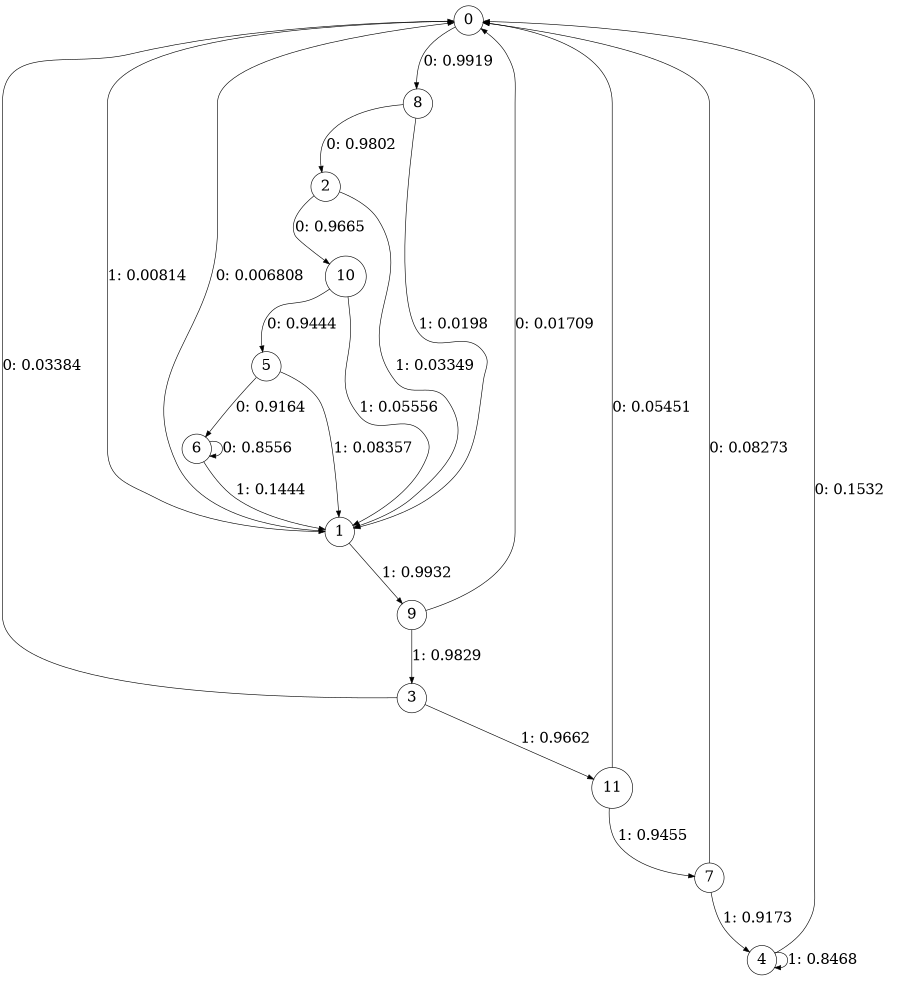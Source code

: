 digraph "ch1source_phase3_L6" {
size = "6,8.5";
ratio = "fill";
node [shape = circle];
node [fontsize = 24];
edge [fontsize = 24];
0 -> 8 [label = "0: 0.9919   "];
0 -> 1 [label = "1: 0.00814  "];
1 -> 0 [label = "0: 0.006808  "];
1 -> 9 [label = "1: 0.9932   "];
2 -> 10 [label = "0: 0.9665   "];
2 -> 1 [label = "1: 0.03349  "];
3 -> 0 [label = "0: 0.03384  "];
3 -> 11 [label = "1: 0.9662   "];
4 -> 0 [label = "0: 0.1532   "];
4 -> 4 [label = "1: 0.8468   "];
5 -> 6 [label = "0: 0.9164   "];
5 -> 1 [label = "1: 0.08357  "];
6 -> 6 [label = "0: 0.8556   "];
6 -> 1 [label = "1: 0.1444   "];
7 -> 0 [label = "0: 0.08273  "];
7 -> 4 [label = "1: 0.9173   "];
8 -> 2 [label = "0: 0.9802   "];
8 -> 1 [label = "1: 0.0198   "];
9 -> 0 [label = "0: 0.01709  "];
9 -> 3 [label = "1: 0.9829   "];
10 -> 5 [label = "0: 0.9444   "];
10 -> 1 [label = "1: 0.05556  "];
11 -> 0 [label = "0: 0.05451  "];
11 -> 7 [label = "1: 0.9455   "];
}